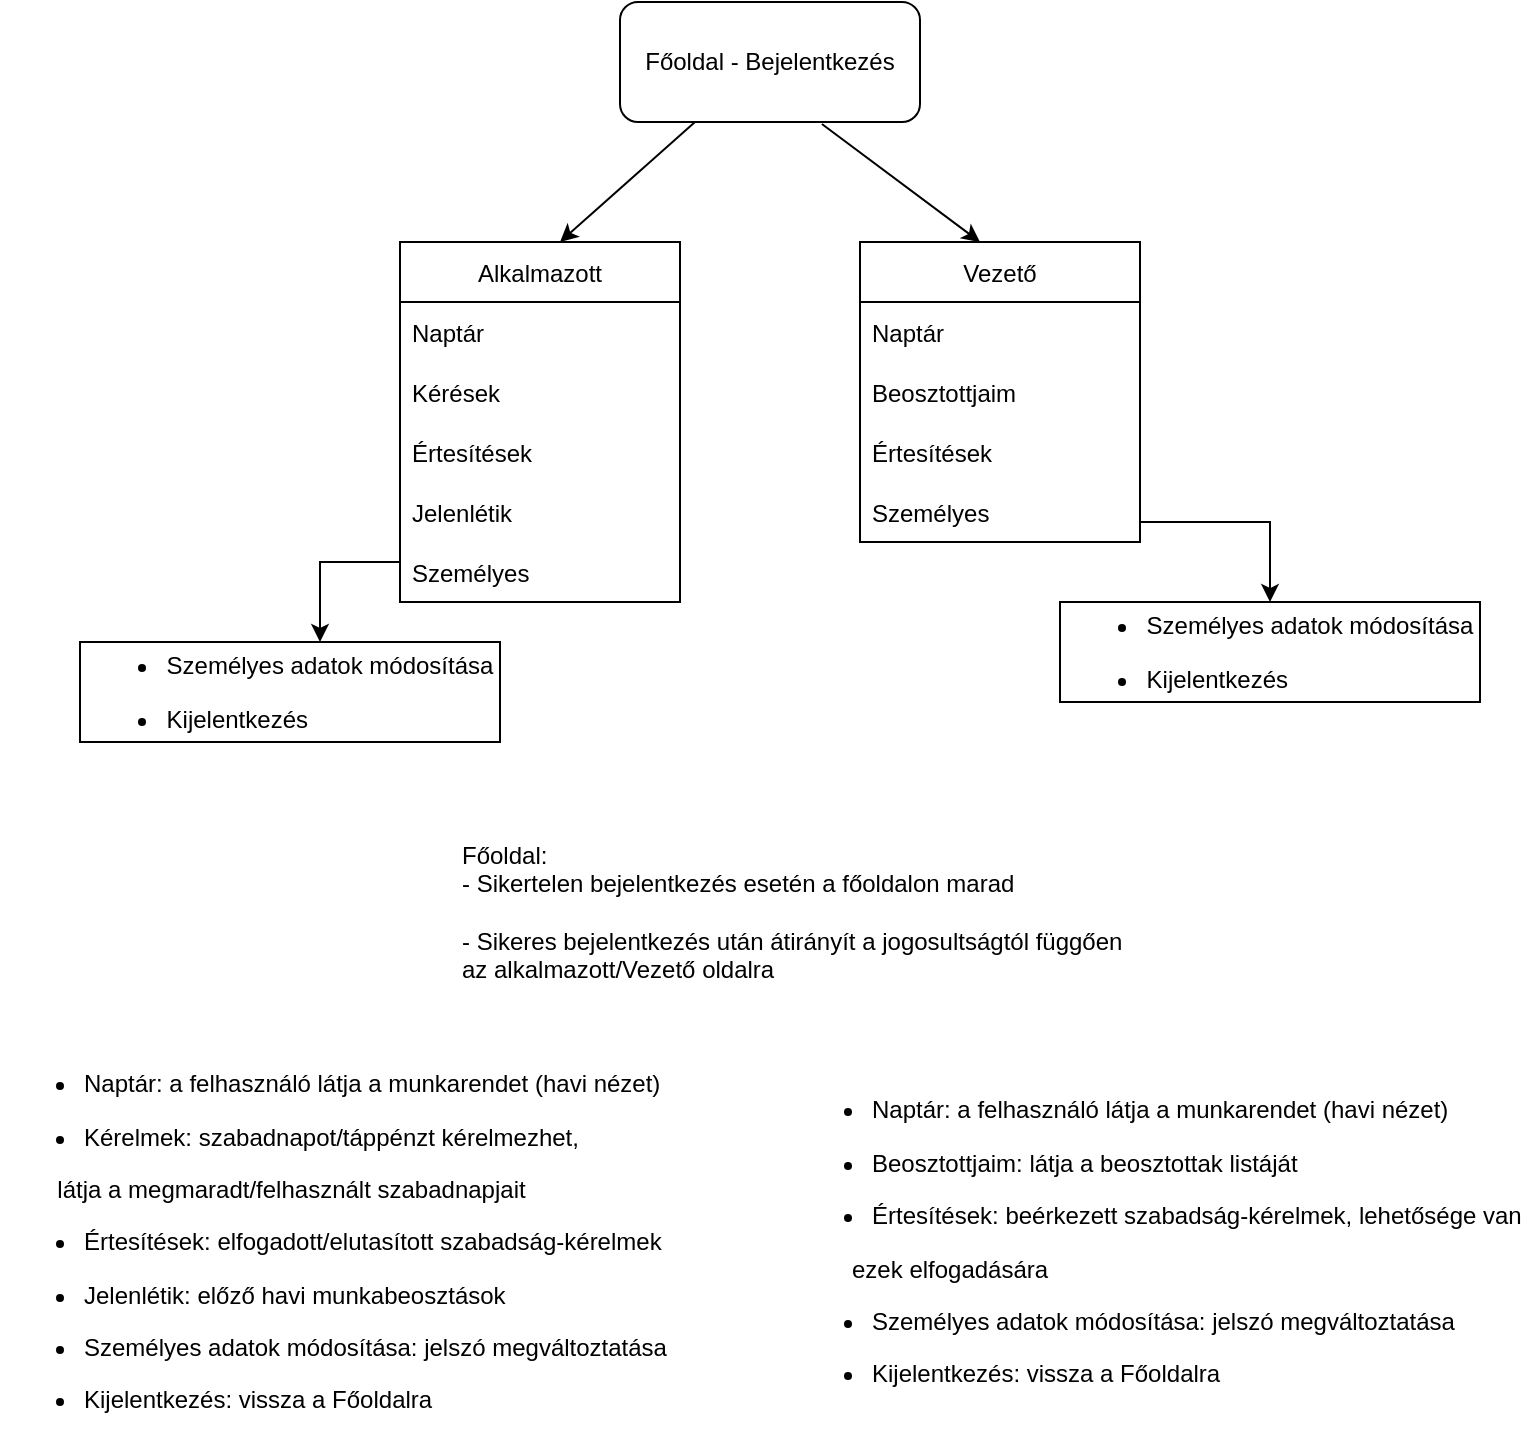 <mxfile version="17.2.1" type="github"><diagram id="IwJc-QEqkXl9kFJ9T2ZH" name="Page-1"><mxGraphModel dx="1278" dy="564" grid="1" gridSize="10" guides="1" tooltips="1" connect="1" arrows="1" fold="1" page="1" pageScale="1" pageWidth="827" pageHeight="1169" math="0" shadow="0"><root><mxCell id="E9ZvQ36hueqxSMFOdhHU-0"/><mxCell id="E9ZvQ36hueqxSMFOdhHU-1" parent="E9ZvQ36hueqxSMFOdhHU-0"/><mxCell id="AZOoN2vLzfq_cbHg0gJf-1" value="Főoldal - Bejelentkezés" style="rounded=1;whiteSpace=wrap;html=1;" parent="E9ZvQ36hueqxSMFOdhHU-1" vertex="1"><mxGeometry x="330" y="30" width="150" height="60" as="geometry"/></mxCell><mxCell id="AZOoN2vLzfq_cbHg0gJf-14" value="Alkalmazott" style="swimlane;fontStyle=0;childLayout=stackLayout;horizontal=1;startSize=30;horizontalStack=0;resizeParent=1;resizeParentMax=0;resizeLast=0;collapsible=1;marginBottom=0;" parent="E9ZvQ36hueqxSMFOdhHU-1" vertex="1"><mxGeometry x="220" y="150" width="140" height="180" as="geometry"/></mxCell><mxCell id="AZOoN2vLzfq_cbHg0gJf-15" value="Naptár" style="text;strokeColor=none;fillColor=none;align=left;verticalAlign=middle;spacingLeft=4;spacingRight=4;overflow=hidden;points=[[0,0.5],[1,0.5]];portConstraint=eastwest;rotatable=0;" parent="AZOoN2vLzfq_cbHg0gJf-14" vertex="1"><mxGeometry y="30" width="140" height="30" as="geometry"/></mxCell><mxCell id="AZOoN2vLzfq_cbHg0gJf-16" value="Kérések" style="text;strokeColor=none;fillColor=none;align=left;verticalAlign=middle;spacingLeft=4;spacingRight=4;overflow=hidden;points=[[0,0.5],[1,0.5]];portConstraint=eastwest;rotatable=0;" parent="AZOoN2vLzfq_cbHg0gJf-14" vertex="1"><mxGeometry y="60" width="140" height="30" as="geometry"/></mxCell><mxCell id="AZOoN2vLzfq_cbHg0gJf-17" value="Értesítések" style="text;strokeColor=none;fillColor=none;align=left;verticalAlign=middle;spacingLeft=4;spacingRight=4;overflow=hidden;points=[[0,0.5],[1,0.5]];portConstraint=eastwest;rotatable=0;" parent="AZOoN2vLzfq_cbHg0gJf-14" vertex="1"><mxGeometry y="90" width="140" height="30" as="geometry"/></mxCell><mxCell id="V_oYJRXi3sltvzXVO3vy-5" value="Jelenlétik" style="text;strokeColor=none;fillColor=none;align=left;verticalAlign=middle;spacingLeft=4;spacingRight=4;overflow=hidden;points=[[0,0.5],[1,0.5]];portConstraint=eastwest;rotatable=0;" parent="AZOoN2vLzfq_cbHg0gJf-14" vertex="1"><mxGeometry y="120" width="140" height="30" as="geometry"/></mxCell><mxCell id="V_oYJRXi3sltvzXVO3vy-6" value="Személyes" style="text;strokeColor=none;fillColor=none;align=left;verticalAlign=middle;spacingLeft=4;spacingRight=4;overflow=hidden;points=[[0,0.5],[1,0.5]];portConstraint=eastwest;rotatable=0;" parent="AZOoN2vLzfq_cbHg0gJf-14" vertex="1"><mxGeometry y="150" width="140" height="30" as="geometry"/></mxCell><mxCell id="AZOoN2vLzfq_cbHg0gJf-28" value="" style="edgeStyle=segmentEdgeStyle;endArrow=classic;html=1;rounded=0;" parent="E9ZvQ36hueqxSMFOdhHU-1" edge="1"><mxGeometry width="50" height="50" relative="1" as="geometry"><mxPoint x="220" y="310" as="sourcePoint"/><mxPoint x="180" y="350" as="targetPoint"/></mxGeometry></mxCell><mxCell id="AZOoN2vLzfq_cbHg0gJf-29" value="&lt;div&gt;&lt;ul&gt;&lt;li&gt;Személyes adatok módosítása&lt;/li&gt;&lt;/ul&gt;&lt;/div&gt;&lt;div align=&quot;left&quot;&gt;&lt;ul&gt;&lt;li&gt;Kijelentkezés&lt;br&gt;&lt;/li&gt;&lt;/ul&gt;&lt;/div&gt;" style="rounded=0;whiteSpace=wrap;html=1;" parent="E9ZvQ36hueqxSMFOdhHU-1" vertex="1"><mxGeometry x="60" y="350" width="210" height="50" as="geometry"/></mxCell><mxCell id="AZOoN2vLzfq_cbHg0gJf-31" value="" style="endArrow=classic;html=1;rounded=0;entryX=0.5;entryY=0;entryDx=0;entryDy=0;exitX=0.25;exitY=1;exitDx=0;exitDy=0;" parent="E9ZvQ36hueqxSMFOdhHU-1" source="AZOoN2vLzfq_cbHg0gJf-1" edge="1"><mxGeometry width="50" height="50" relative="1" as="geometry"><mxPoint x="370" y="80" as="sourcePoint"/><mxPoint x="300" y="150" as="targetPoint"/></mxGeometry></mxCell><mxCell id="AZOoN2vLzfq_cbHg0gJf-32" value="Vezető" style="swimlane;fontStyle=0;childLayout=stackLayout;horizontal=1;startSize=30;horizontalStack=0;resizeParent=1;resizeParentMax=0;resizeLast=0;collapsible=1;marginBottom=0;" parent="E9ZvQ36hueqxSMFOdhHU-1" vertex="1"><mxGeometry x="450" y="150" width="140" height="150" as="geometry"/></mxCell><mxCell id="AZOoN2vLzfq_cbHg0gJf-36" value="Naptár" style="text;strokeColor=none;fillColor=none;align=left;verticalAlign=middle;spacingLeft=4;spacingRight=4;overflow=hidden;points=[[0,0.5],[1,0.5]];portConstraint=eastwest;rotatable=0;" parent="AZOoN2vLzfq_cbHg0gJf-32" vertex="1"><mxGeometry y="30" width="140" height="30" as="geometry"/></mxCell><mxCell id="AZOoN2vLzfq_cbHg0gJf-33" value="Beosztottjaim" style="text;strokeColor=none;fillColor=none;align=left;verticalAlign=middle;spacingLeft=4;spacingRight=4;overflow=hidden;points=[[0,0.5],[1,0.5]];portConstraint=eastwest;rotatable=0;" parent="AZOoN2vLzfq_cbHg0gJf-32" vertex="1"><mxGeometry y="60" width="140" height="30" as="geometry"/></mxCell><mxCell id="AZOoN2vLzfq_cbHg0gJf-34" value="Értesítések" style="text;strokeColor=none;fillColor=none;align=left;verticalAlign=middle;spacingLeft=4;spacingRight=4;overflow=hidden;points=[[0,0.5],[1,0.5]];portConstraint=eastwest;rotatable=0;" parent="AZOoN2vLzfq_cbHg0gJf-32" vertex="1"><mxGeometry y="90" width="140" height="30" as="geometry"/></mxCell><mxCell id="V_oYJRXi3sltvzXVO3vy-7" value="Személyes" style="text;strokeColor=none;fillColor=none;align=left;verticalAlign=middle;spacingLeft=4;spacingRight=4;overflow=hidden;points=[[0,0.5],[1,0.5]];portConstraint=eastwest;rotatable=0;" parent="AZOoN2vLzfq_cbHg0gJf-32" vertex="1"><mxGeometry y="120" width="140" height="30" as="geometry"/></mxCell><mxCell id="AZOoN2vLzfq_cbHg0gJf-37" value="" style="endArrow=classic;html=1;rounded=0;entryX=0.5;entryY=0;entryDx=0;entryDy=0;exitX=0.673;exitY=1.017;exitDx=0;exitDy=0;exitPerimeter=0;" parent="E9ZvQ36hueqxSMFOdhHU-1" source="AZOoN2vLzfq_cbHg0gJf-1" edge="1"><mxGeometry width="50" height="50" relative="1" as="geometry"><mxPoint x="430" y="100" as="sourcePoint"/><mxPoint x="510" y="150" as="targetPoint"/></mxGeometry></mxCell><mxCell id="AZOoN2vLzfq_cbHg0gJf-38" value="&lt;div&gt;&lt;ul&gt;&lt;li&gt;Személyes adatok módosítása&lt;/li&gt;&lt;/ul&gt;&lt;/div&gt;&lt;div align=&quot;left&quot;&gt;&lt;ul&gt;&lt;li&gt;Kijelentkezés&lt;br&gt;&lt;/li&gt;&lt;/ul&gt;&lt;/div&gt;" style="rounded=0;whiteSpace=wrap;html=1;" parent="E9ZvQ36hueqxSMFOdhHU-1" vertex="1"><mxGeometry x="550" y="330" width="210" height="50" as="geometry"/></mxCell><mxCell id="AZOoN2vLzfq_cbHg0gJf-39" value="" style="edgeStyle=segmentEdgeStyle;endArrow=classic;html=1;rounded=0;entryX=0.5;entryY=0;entryDx=0;entryDy=0;" parent="E9ZvQ36hueqxSMFOdhHU-1" target="AZOoN2vLzfq_cbHg0gJf-38" edge="1"><mxGeometry width="50" height="50" relative="1" as="geometry"><mxPoint x="590" y="290" as="sourcePoint"/><mxPoint x="640" y="240" as="targetPoint"/></mxGeometry></mxCell><mxCell id="AZOoN2vLzfq_cbHg0gJf-40" value="&lt;div align=&quot;left&quot;&gt;Főoldal:&lt;/div&gt;&lt;div align=&quot;left&quot;&gt;- Sikertelen bejelentkezés esetén a főoldalon marad&lt;/div&gt;&lt;div&gt;&lt;br&gt;&lt;/div&gt;&lt;div&gt;- Sikeres bejelentkezés után átirányít a jogosultságtól függően&lt;/div&gt;&lt;div&gt;az alkalmazott/Vezető oldalra&lt;br&gt;&lt;/div&gt;" style="text;html=1;align=left;verticalAlign=middle;resizable=1;points=[];autosize=1;strokeColor=none;fillColor=none;" parent="E9ZvQ36hueqxSMFOdhHU-1" vertex="1"><mxGeometry x="249" y="440" width="330" height="90" as="geometry"/></mxCell><mxCell id="AZOoN2vLzfq_cbHg0gJf-42" value="&lt;ul&gt;&lt;li&gt;Naptár: a felhasználó látja a munkarendet (havi nézet)&lt;/li&gt;&lt;/ul&gt;&lt;div&gt;&lt;ul&gt;&lt;li&gt;Kérelmek: szabadnapot/táppénzt kérelmezhet, &lt;br&gt;&lt;/li&gt;&lt;/ul&gt;&lt;span style=&quot;white-space: pre&quot;&gt;&#9;&lt;/span&gt;látja a megmaradt/felhasznált szabadnapjait&lt;div&gt;&lt;ul&gt;&lt;li&gt;Értesítések: elfogadott/elutasított szabadság-kérelmek&lt;/li&gt;&lt;/ul&gt;&lt;/div&gt;&lt;/div&gt;&lt;div&gt;&lt;ul&gt;&lt;li&gt;Jelenlétik: előző havi munkabeosztások&lt;/li&gt;&lt;/ul&gt;&lt;/div&gt;&lt;div&gt;&lt;ul&gt;&lt;li&gt;Személyes adatok módosítása: jelszó megváltoztatása&lt;/li&gt;&lt;/ul&gt;&lt;/div&gt;&lt;div&gt;&lt;ul&gt;&lt;li&gt;Kijelentkezés: vissza a Főoldalra&lt;br&gt;&lt;/li&gt;&lt;/ul&gt;&lt;/div&gt;" style="text;html=1;align=left;verticalAlign=middle;resizable=1;points=[];autosize=1;strokeColor=none;fillColor=none;" parent="E9ZvQ36hueqxSMFOdhHU-1" vertex="1"><mxGeometry x="20" y="550" width="340" height="200" as="geometry"/></mxCell><mxCell id="V_oYJRXi3sltvzXVO3vy-8" value="&lt;ul&gt;&lt;li&gt;Naptár: a felhasználó látja a munkarendet (havi nézet)&lt;/li&gt;&lt;/ul&gt;&lt;div&gt;&lt;ul&gt;&lt;li&gt;Beosztottjaim: látja a beosztottak listáját&lt;br&gt;&lt;/li&gt;&lt;/ul&gt;&lt;div&gt;&lt;ul&gt;&lt;li&gt;Értesítések: beérkezett szabadság-kérelmek, lehetősége van&lt;/li&gt;&lt;/ul&gt;&lt;span style=&quot;white-space: pre&quot;&gt;&#9;&lt;/span&gt;&amp;nbsp;ezek elfogadására&lt;br&gt;&lt;/div&gt;&lt;/div&gt;&lt;div&gt;&lt;ul&gt;&lt;li&gt;Személyes adatok módosítása: jelszó megváltoztatása&lt;/li&gt;&lt;/ul&gt;&lt;/div&gt;&lt;div&gt;&lt;ul&gt;&lt;li&gt;Kijelentkezés: vissza a Főoldalra&lt;br&gt;&lt;/li&gt;&lt;/ul&gt;&lt;/div&gt;" style="text;html=1;align=left;verticalAlign=middle;resizable=1;points=[];autosize=1;strokeColor=none;fillColor=none;" parent="E9ZvQ36hueqxSMFOdhHU-1" vertex="1"><mxGeometry x="414" y="565" width="370" height="170" as="geometry"/></mxCell></root></mxGraphModel></diagram></mxfile>